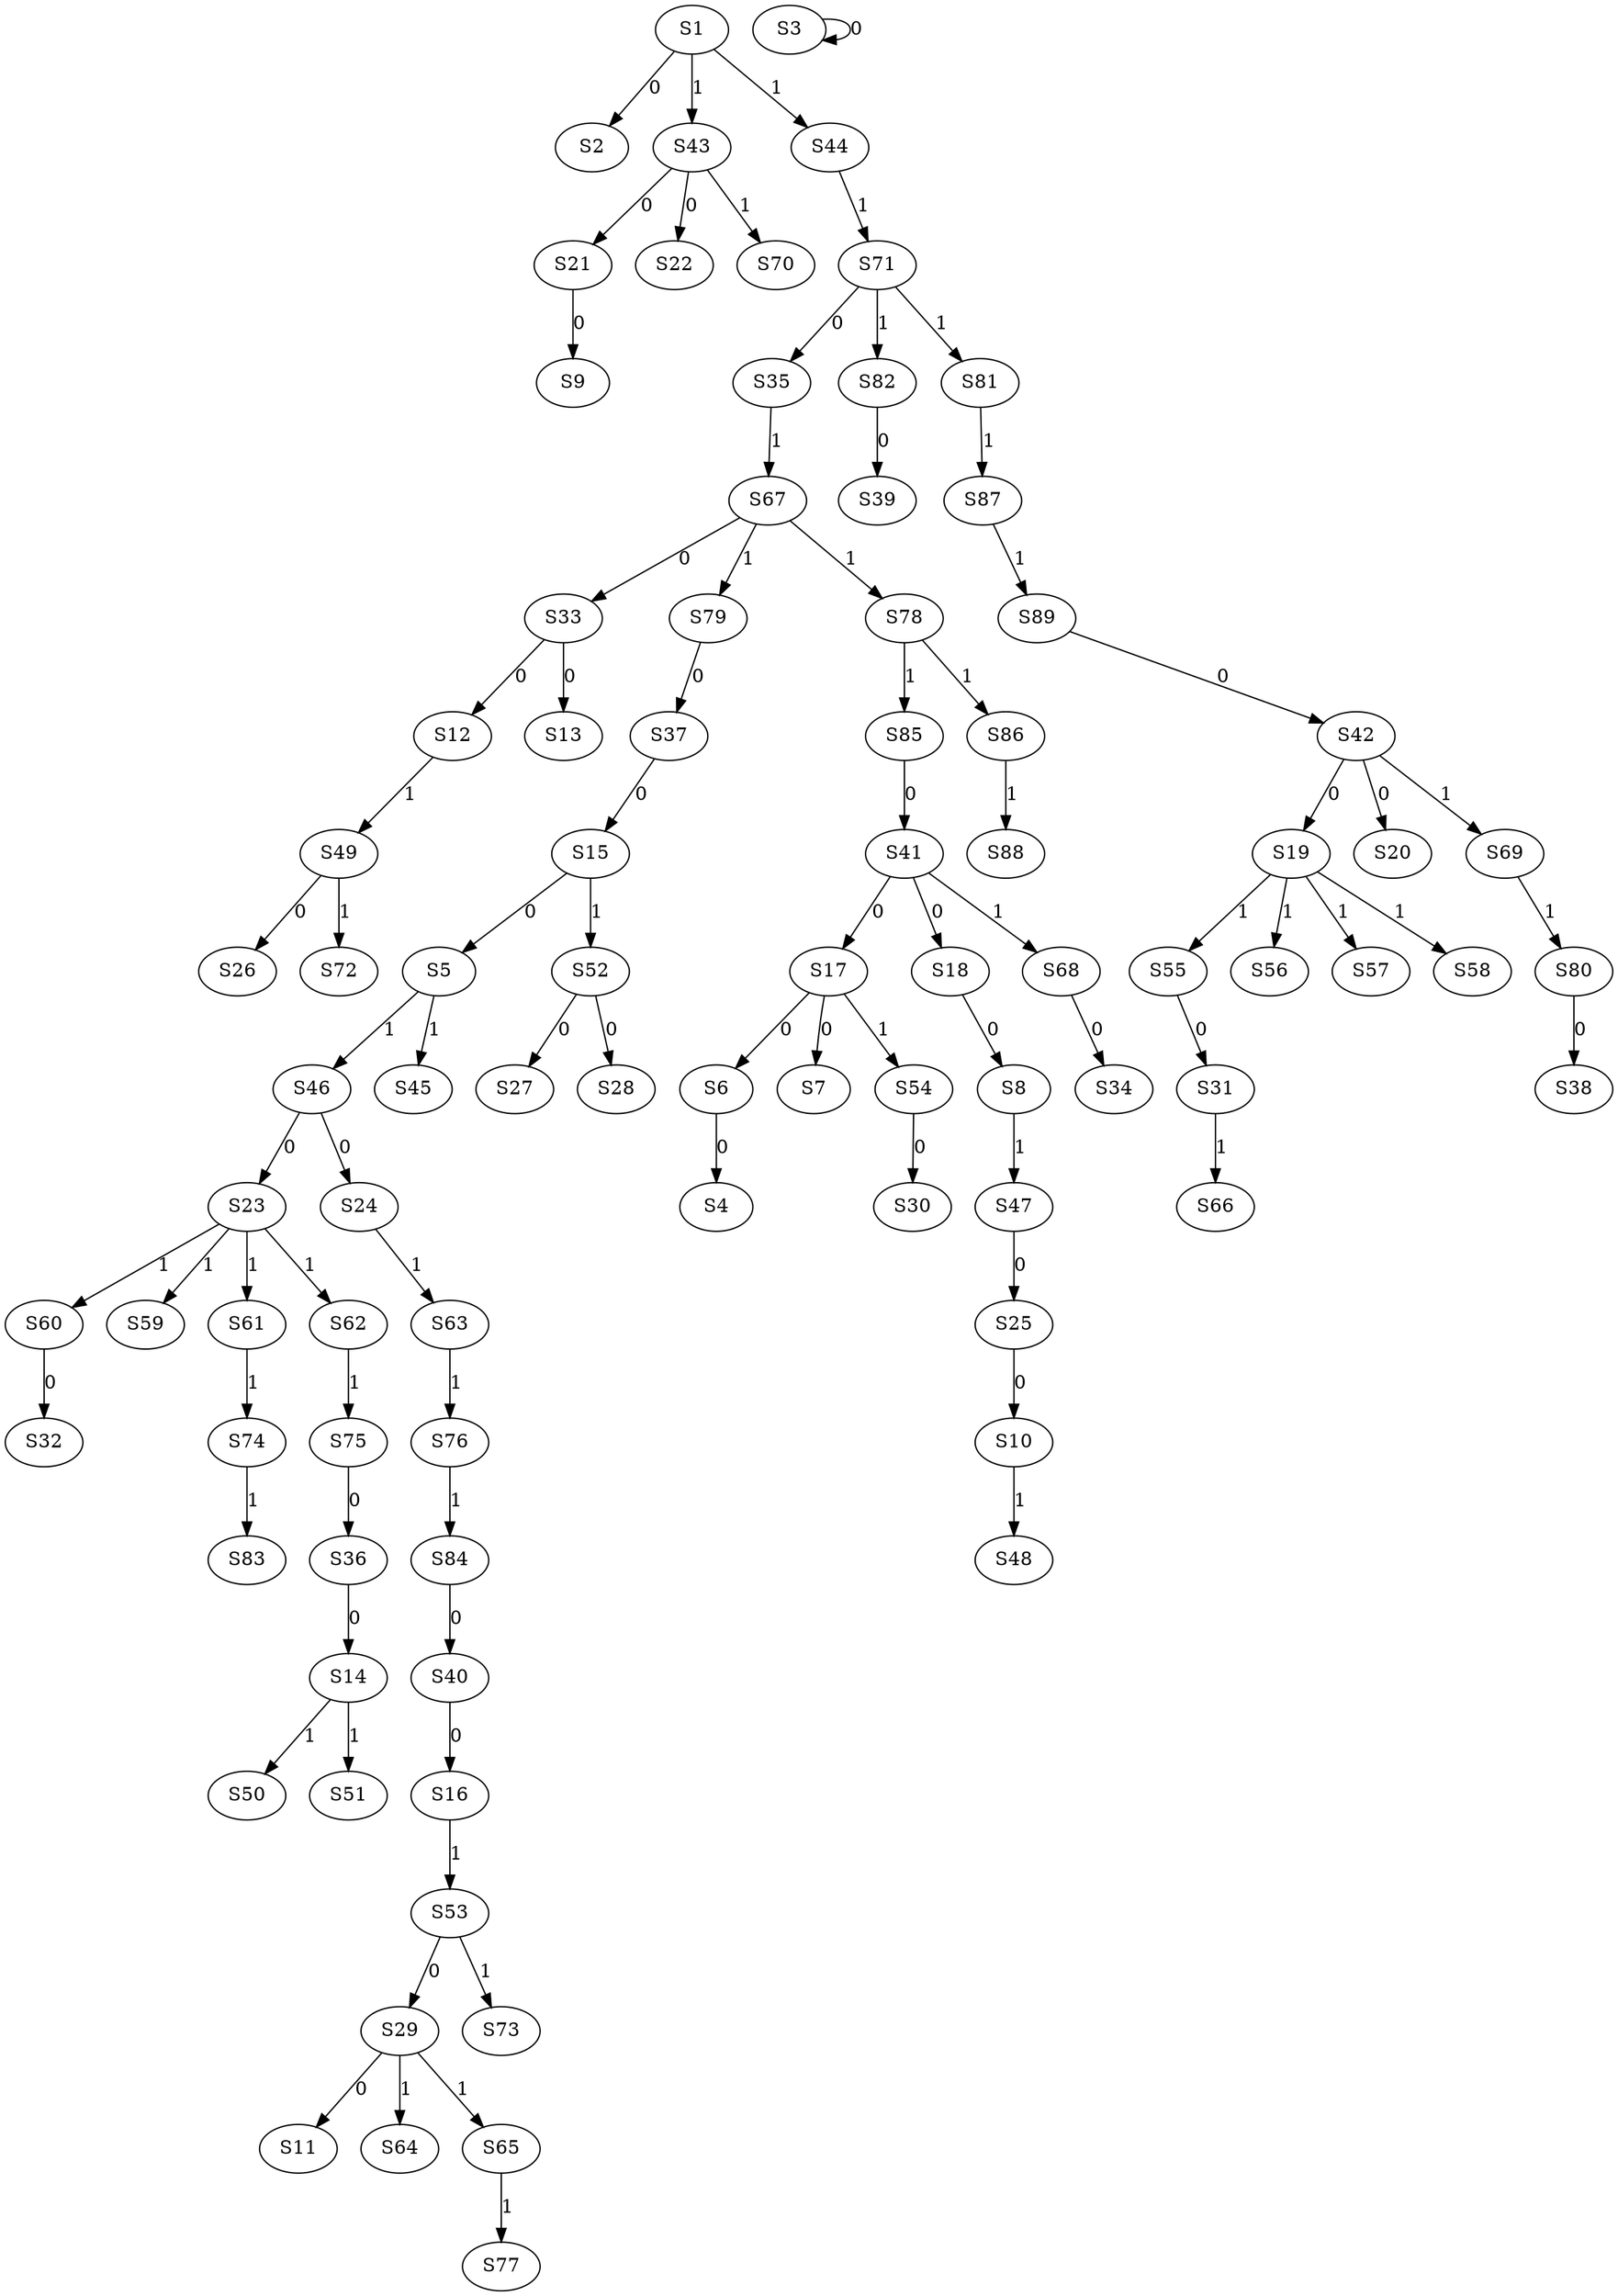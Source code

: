 strict digraph {
	S1 -> S2 [ label = 0 ];
	S3 -> S3 [ label = 0 ];
	S6 -> S4 [ label = 0 ];
	S15 -> S5 [ label = 0 ];
	S17 -> S6 [ label = 0 ];
	S17 -> S7 [ label = 0 ];
	S18 -> S8 [ label = 0 ];
	S21 -> S9 [ label = 0 ];
	S25 -> S10 [ label = 0 ];
	S29 -> S11 [ label = 0 ];
	S33 -> S12 [ label = 0 ];
	S33 -> S13 [ label = 0 ];
	S36 -> S14 [ label = 0 ];
	S37 -> S15 [ label = 0 ];
	S40 -> S16 [ label = 0 ];
	S41 -> S17 [ label = 0 ];
	S41 -> S18 [ label = 0 ];
	S42 -> S19 [ label = 0 ];
	S42 -> S20 [ label = 0 ];
	S43 -> S21 [ label = 0 ];
	S43 -> S22 [ label = 0 ];
	S46 -> S23 [ label = 0 ];
	S46 -> S24 [ label = 0 ];
	S47 -> S25 [ label = 0 ];
	S49 -> S26 [ label = 0 ];
	S52 -> S27 [ label = 0 ];
	S52 -> S28 [ label = 0 ];
	S53 -> S29 [ label = 0 ];
	S54 -> S30 [ label = 0 ];
	S55 -> S31 [ label = 0 ];
	S60 -> S32 [ label = 0 ];
	S67 -> S33 [ label = 0 ];
	S68 -> S34 [ label = 0 ];
	S71 -> S35 [ label = 0 ];
	S75 -> S36 [ label = 0 ];
	S79 -> S37 [ label = 0 ];
	S80 -> S38 [ label = 0 ];
	S82 -> S39 [ label = 0 ];
	S84 -> S40 [ label = 0 ];
	S85 -> S41 [ label = 0 ];
	S89 -> S42 [ label = 0 ];
	S1 -> S43 [ label = 1 ];
	S1 -> S44 [ label = 1 ];
	S5 -> S45 [ label = 1 ];
	S5 -> S46 [ label = 1 ];
	S8 -> S47 [ label = 1 ];
	S10 -> S48 [ label = 1 ];
	S12 -> S49 [ label = 1 ];
	S14 -> S50 [ label = 1 ];
	S14 -> S51 [ label = 1 ];
	S15 -> S52 [ label = 1 ];
	S16 -> S53 [ label = 1 ];
	S17 -> S54 [ label = 1 ];
	S19 -> S55 [ label = 1 ];
	S19 -> S56 [ label = 1 ];
	S19 -> S57 [ label = 1 ];
	S19 -> S58 [ label = 1 ];
	S23 -> S59 [ label = 1 ];
	S23 -> S60 [ label = 1 ];
	S23 -> S61 [ label = 1 ];
	S23 -> S62 [ label = 1 ];
	S24 -> S63 [ label = 1 ];
	S29 -> S64 [ label = 1 ];
	S29 -> S65 [ label = 1 ];
	S31 -> S66 [ label = 1 ];
	S35 -> S67 [ label = 1 ];
	S41 -> S68 [ label = 1 ];
	S42 -> S69 [ label = 1 ];
	S43 -> S70 [ label = 1 ];
	S44 -> S71 [ label = 1 ];
	S49 -> S72 [ label = 1 ];
	S53 -> S73 [ label = 1 ];
	S61 -> S74 [ label = 1 ];
	S62 -> S75 [ label = 1 ];
	S63 -> S76 [ label = 1 ];
	S65 -> S77 [ label = 1 ];
	S67 -> S78 [ label = 1 ];
	S67 -> S79 [ label = 1 ];
	S69 -> S80 [ label = 1 ];
	S71 -> S81 [ label = 1 ];
	S71 -> S82 [ label = 1 ];
	S74 -> S83 [ label = 1 ];
	S76 -> S84 [ label = 1 ];
	S78 -> S85 [ label = 1 ];
	S78 -> S86 [ label = 1 ];
	S81 -> S87 [ label = 1 ];
	S86 -> S88 [ label = 1 ];
	S87 -> S89 [ label = 1 ];
}